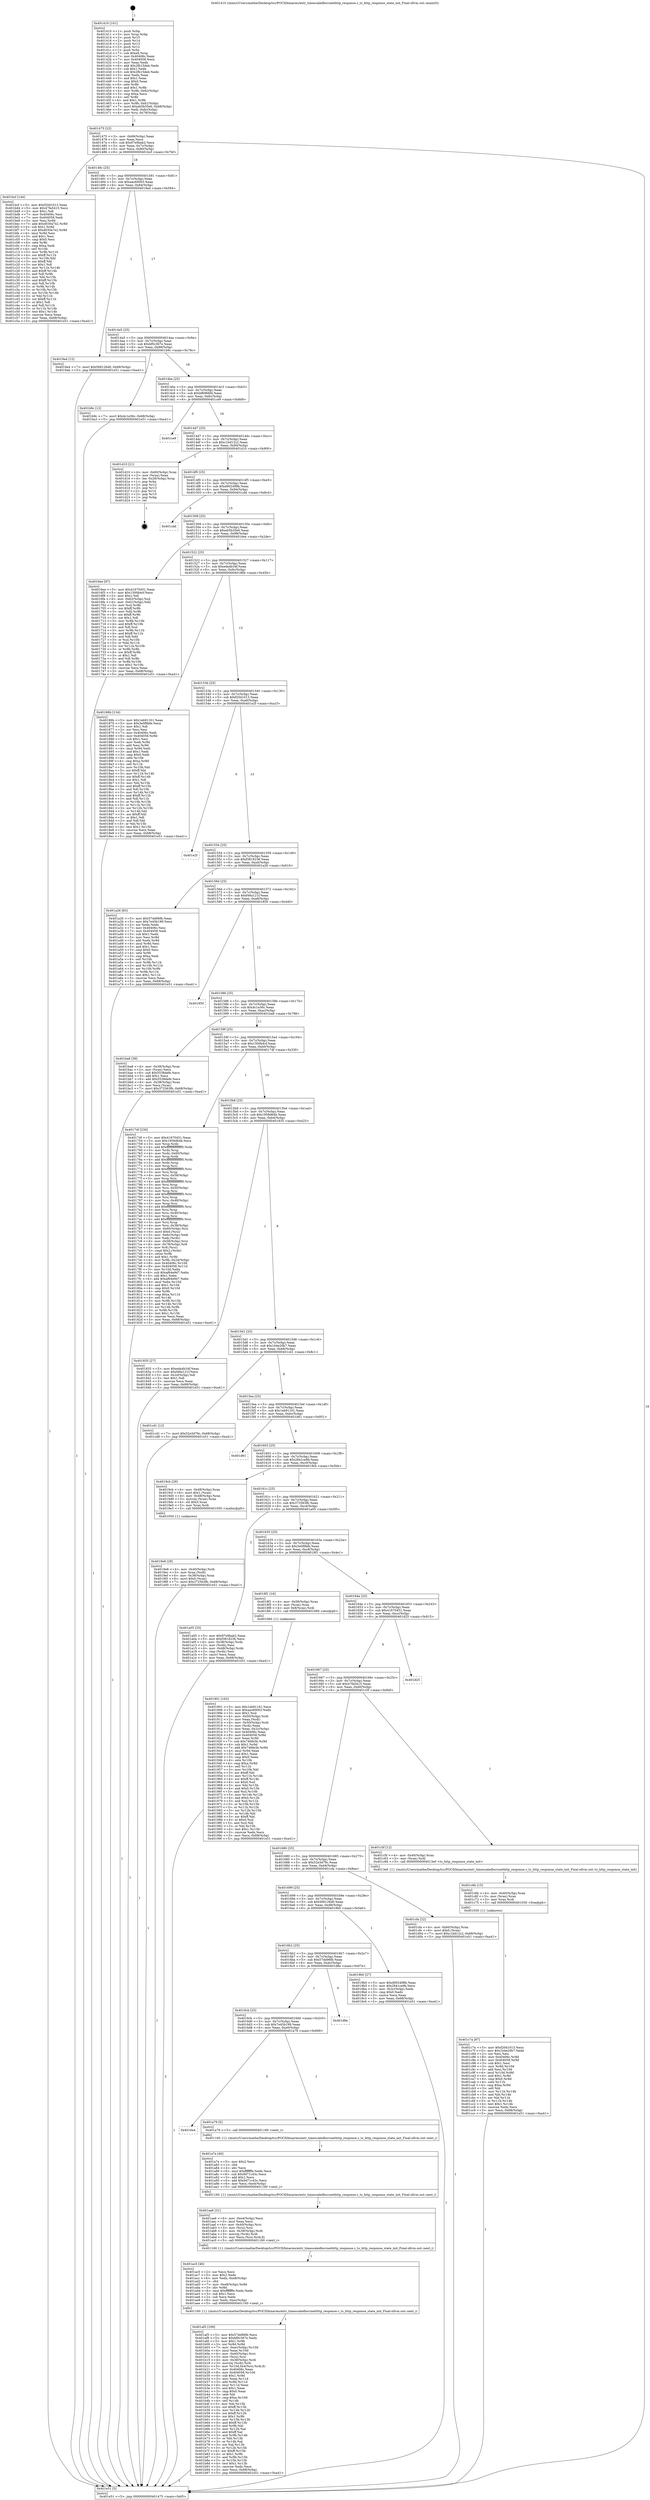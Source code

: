 digraph "0x401410" {
  label = "0x401410 (/mnt/c/Users/mathe/Desktop/tcc/POCII/binaries/extr_timescaledbsrcnethttp_response.c_ts_http_response_state_init_Final-ollvm.out::main(0))"
  labelloc = "t"
  node[shape=record]

  Entry [label="",width=0.3,height=0.3,shape=circle,fillcolor=black,style=filled]
  "0x401475" [label="{
     0x401475 [23]\l
     | [instrs]\l
     &nbsp;&nbsp;0x401475 \<+3\>: mov -0x68(%rbp),%eax\l
     &nbsp;&nbsp;0x401478 \<+2\>: mov %eax,%ecx\l
     &nbsp;&nbsp;0x40147a \<+6\>: sub $0x97e9bab2,%ecx\l
     &nbsp;&nbsp;0x401480 \<+3\>: mov %eax,-0x7c(%rbp)\l
     &nbsp;&nbsp;0x401483 \<+3\>: mov %ecx,-0x80(%rbp)\l
     &nbsp;&nbsp;0x401486 \<+6\>: je 0000000000401bcf \<main+0x7bf\>\l
  }"]
  "0x401bcf" [label="{
     0x401bcf [144]\l
     | [instrs]\l
     &nbsp;&nbsp;0x401bcf \<+5\>: mov $0xf20d1013,%eax\l
     &nbsp;&nbsp;0x401bd4 \<+5\>: mov $0x47fa5415,%ecx\l
     &nbsp;&nbsp;0x401bd9 \<+2\>: mov $0x1,%dl\l
     &nbsp;&nbsp;0x401bdb \<+7\>: mov 0x40406c,%esi\l
     &nbsp;&nbsp;0x401be2 \<+7\>: mov 0x404058,%edi\l
     &nbsp;&nbsp;0x401be9 \<+3\>: mov %esi,%r8d\l
     &nbsp;&nbsp;0x401bec \<+7\>: add $0xd030a7e2,%r8d\l
     &nbsp;&nbsp;0x401bf3 \<+4\>: sub $0x1,%r8d\l
     &nbsp;&nbsp;0x401bf7 \<+7\>: sub $0xd030a7e2,%r8d\l
     &nbsp;&nbsp;0x401bfe \<+4\>: imul %r8d,%esi\l
     &nbsp;&nbsp;0x401c02 \<+3\>: and $0x1,%esi\l
     &nbsp;&nbsp;0x401c05 \<+3\>: cmp $0x0,%esi\l
     &nbsp;&nbsp;0x401c08 \<+4\>: sete %r9b\l
     &nbsp;&nbsp;0x401c0c \<+3\>: cmp $0xa,%edi\l
     &nbsp;&nbsp;0x401c0f \<+4\>: setl %r10b\l
     &nbsp;&nbsp;0x401c13 \<+3\>: mov %r9b,%r11b\l
     &nbsp;&nbsp;0x401c16 \<+4\>: xor $0xff,%r11b\l
     &nbsp;&nbsp;0x401c1a \<+3\>: mov %r10b,%bl\l
     &nbsp;&nbsp;0x401c1d \<+3\>: xor $0xff,%bl\l
     &nbsp;&nbsp;0x401c20 \<+3\>: xor $0x1,%dl\l
     &nbsp;&nbsp;0x401c23 \<+3\>: mov %r11b,%r14b\l
     &nbsp;&nbsp;0x401c26 \<+4\>: and $0xff,%r14b\l
     &nbsp;&nbsp;0x401c2a \<+3\>: and %dl,%r9b\l
     &nbsp;&nbsp;0x401c2d \<+3\>: mov %bl,%r15b\l
     &nbsp;&nbsp;0x401c30 \<+4\>: and $0xff,%r15b\l
     &nbsp;&nbsp;0x401c34 \<+3\>: and %dl,%r10b\l
     &nbsp;&nbsp;0x401c37 \<+3\>: or %r9b,%r14b\l
     &nbsp;&nbsp;0x401c3a \<+3\>: or %r10b,%r15b\l
     &nbsp;&nbsp;0x401c3d \<+3\>: xor %r15b,%r14b\l
     &nbsp;&nbsp;0x401c40 \<+3\>: or %bl,%r11b\l
     &nbsp;&nbsp;0x401c43 \<+4\>: xor $0xff,%r11b\l
     &nbsp;&nbsp;0x401c47 \<+3\>: or $0x1,%dl\l
     &nbsp;&nbsp;0x401c4a \<+3\>: and %dl,%r11b\l
     &nbsp;&nbsp;0x401c4d \<+3\>: or %r11b,%r14b\l
     &nbsp;&nbsp;0x401c50 \<+4\>: test $0x1,%r14b\l
     &nbsp;&nbsp;0x401c54 \<+3\>: cmovne %ecx,%eax\l
     &nbsp;&nbsp;0x401c57 \<+3\>: mov %eax,-0x68(%rbp)\l
     &nbsp;&nbsp;0x401c5a \<+5\>: jmp 0000000000401e51 \<main+0xa41\>\l
  }"]
  "0x40148c" [label="{
     0x40148c [25]\l
     | [instrs]\l
     &nbsp;&nbsp;0x40148c \<+5\>: jmp 0000000000401491 \<main+0x81\>\l
     &nbsp;&nbsp;0x401491 \<+3\>: mov -0x7c(%rbp),%eax\l
     &nbsp;&nbsp;0x401494 \<+5\>: sub $0xaac60003,%eax\l
     &nbsp;&nbsp;0x401499 \<+6\>: mov %eax,-0x84(%rbp)\l
     &nbsp;&nbsp;0x40149f \<+6\>: je 00000000004019a4 \<main+0x594\>\l
  }"]
  Exit [label="",width=0.3,height=0.3,shape=circle,fillcolor=black,style=filled,peripheries=2]
  "0x4019a4" [label="{
     0x4019a4 [12]\l
     | [instrs]\l
     &nbsp;&nbsp;0x4019a4 \<+7\>: movl $0x568126d0,-0x68(%rbp)\l
     &nbsp;&nbsp;0x4019ab \<+5\>: jmp 0000000000401e51 \<main+0xa41\>\l
  }"]
  "0x4014a5" [label="{
     0x4014a5 [25]\l
     | [instrs]\l
     &nbsp;&nbsp;0x4014a5 \<+5\>: jmp 00000000004014aa \<main+0x9a\>\l
     &nbsp;&nbsp;0x4014aa \<+3\>: mov -0x7c(%rbp),%eax\l
     &nbsp;&nbsp;0x4014ad \<+5\>: sub $0xbf0c367e,%eax\l
     &nbsp;&nbsp;0x4014b2 \<+6\>: mov %eax,-0x88(%rbp)\l
     &nbsp;&nbsp;0x4014b8 \<+6\>: je 0000000000401b9c \<main+0x78c\>\l
  }"]
  "0x401c7a" [label="{
     0x401c7a [87]\l
     | [instrs]\l
     &nbsp;&nbsp;0x401c7a \<+5\>: mov $0xf20d1013,%ecx\l
     &nbsp;&nbsp;0x401c7f \<+5\>: mov $0x1b4e20b7,%edx\l
     &nbsp;&nbsp;0x401c84 \<+2\>: xor %esi,%esi\l
     &nbsp;&nbsp;0x401c86 \<+8\>: mov 0x40406c,%r8d\l
     &nbsp;&nbsp;0x401c8e \<+8\>: mov 0x404058,%r9d\l
     &nbsp;&nbsp;0x401c96 \<+3\>: sub $0x1,%esi\l
     &nbsp;&nbsp;0x401c99 \<+3\>: mov %r8d,%r10d\l
     &nbsp;&nbsp;0x401c9c \<+3\>: add %esi,%r10d\l
     &nbsp;&nbsp;0x401c9f \<+4\>: imul %r10d,%r8d\l
     &nbsp;&nbsp;0x401ca3 \<+4\>: and $0x1,%r8d\l
     &nbsp;&nbsp;0x401ca7 \<+4\>: cmp $0x0,%r8d\l
     &nbsp;&nbsp;0x401cab \<+4\>: sete %r11b\l
     &nbsp;&nbsp;0x401caf \<+4\>: cmp $0xa,%r9d\l
     &nbsp;&nbsp;0x401cb3 \<+3\>: setl %bl\l
     &nbsp;&nbsp;0x401cb6 \<+3\>: mov %r11b,%r14b\l
     &nbsp;&nbsp;0x401cb9 \<+3\>: and %bl,%r14b\l
     &nbsp;&nbsp;0x401cbc \<+3\>: xor %bl,%r11b\l
     &nbsp;&nbsp;0x401cbf \<+3\>: or %r11b,%r14b\l
     &nbsp;&nbsp;0x401cc2 \<+4\>: test $0x1,%r14b\l
     &nbsp;&nbsp;0x401cc6 \<+3\>: cmovne %edx,%ecx\l
     &nbsp;&nbsp;0x401cc9 \<+3\>: mov %ecx,-0x68(%rbp)\l
     &nbsp;&nbsp;0x401ccc \<+5\>: jmp 0000000000401e51 \<main+0xa41\>\l
  }"]
  "0x401b9c" [label="{
     0x401b9c [12]\l
     | [instrs]\l
     &nbsp;&nbsp;0x401b9c \<+7\>: movl $0x4c1e36c,-0x68(%rbp)\l
     &nbsp;&nbsp;0x401ba3 \<+5\>: jmp 0000000000401e51 \<main+0xa41\>\l
  }"]
  "0x4014be" [label="{
     0x4014be [25]\l
     | [instrs]\l
     &nbsp;&nbsp;0x4014be \<+5\>: jmp 00000000004014c3 \<main+0xb3\>\l
     &nbsp;&nbsp;0x4014c3 \<+3\>: mov -0x7c(%rbp),%eax\l
     &nbsp;&nbsp;0x4014c6 \<+5\>: sub $0xbf6966fd,%eax\l
     &nbsp;&nbsp;0x4014cb \<+6\>: mov %eax,-0x8c(%rbp)\l
     &nbsp;&nbsp;0x4014d1 \<+6\>: je 0000000000401ce9 \<main+0x8d9\>\l
  }"]
  "0x401c6b" [label="{
     0x401c6b [15]\l
     | [instrs]\l
     &nbsp;&nbsp;0x401c6b \<+4\>: mov -0x40(%rbp),%rax\l
     &nbsp;&nbsp;0x401c6f \<+3\>: mov (%rax),%rax\l
     &nbsp;&nbsp;0x401c72 \<+3\>: mov %rax,%rdi\l
     &nbsp;&nbsp;0x401c75 \<+5\>: call 0000000000401030 \<free@plt\>\l
     | [calls]\l
     &nbsp;&nbsp;0x401030 \{1\} (unknown)\l
  }"]
  "0x401ce9" [label="{
     0x401ce9\l
  }", style=dashed]
  "0x4014d7" [label="{
     0x4014d7 [25]\l
     | [instrs]\l
     &nbsp;&nbsp;0x4014d7 \<+5\>: jmp 00000000004014dc \<main+0xcc\>\l
     &nbsp;&nbsp;0x4014dc \<+3\>: mov -0x7c(%rbp),%eax\l
     &nbsp;&nbsp;0x4014df \<+5\>: sub $0xc1bd12c2,%eax\l
     &nbsp;&nbsp;0x4014e4 \<+6\>: mov %eax,-0x90(%rbp)\l
     &nbsp;&nbsp;0x4014ea \<+6\>: je 0000000000401d10 \<main+0x900\>\l
  }"]
  "0x401af3" [label="{
     0x401af3 [169]\l
     | [instrs]\l
     &nbsp;&nbsp;0x401af3 \<+5\>: mov $0x57dd96fb,%ecx\l
     &nbsp;&nbsp;0x401af8 \<+5\>: mov $0xbf0c367e,%edx\l
     &nbsp;&nbsp;0x401afd \<+3\>: mov $0x1,%r9b\l
     &nbsp;&nbsp;0x401b00 \<+3\>: xor %r8d,%r8d\l
     &nbsp;&nbsp;0x401b03 \<+7\>: mov -0xec(%rbp),%r10d\l
     &nbsp;&nbsp;0x401b0a \<+4\>: imul %eax,%r10d\l
     &nbsp;&nbsp;0x401b0e \<+4\>: mov -0x40(%rbp),%rsi\l
     &nbsp;&nbsp;0x401b12 \<+3\>: mov (%rsi),%rsi\l
     &nbsp;&nbsp;0x401b15 \<+4\>: mov -0x38(%rbp),%rdi\l
     &nbsp;&nbsp;0x401b19 \<+3\>: movslq (%rdi),%rdi\l
     &nbsp;&nbsp;0x401b1c \<+5\>: mov %r10d,0x4(%rsi,%rdi,8)\l
     &nbsp;&nbsp;0x401b21 \<+7\>: mov 0x40406c,%eax\l
     &nbsp;&nbsp;0x401b28 \<+8\>: mov 0x404058,%r10d\l
     &nbsp;&nbsp;0x401b30 \<+4\>: sub $0x1,%r8d\l
     &nbsp;&nbsp;0x401b34 \<+3\>: mov %eax,%r11d\l
     &nbsp;&nbsp;0x401b37 \<+3\>: add %r8d,%r11d\l
     &nbsp;&nbsp;0x401b3a \<+4\>: imul %r11d,%eax\l
     &nbsp;&nbsp;0x401b3e \<+3\>: and $0x1,%eax\l
     &nbsp;&nbsp;0x401b41 \<+3\>: cmp $0x0,%eax\l
     &nbsp;&nbsp;0x401b44 \<+3\>: sete %bl\l
     &nbsp;&nbsp;0x401b47 \<+4\>: cmp $0xa,%r10d\l
     &nbsp;&nbsp;0x401b4b \<+4\>: setl %r14b\l
     &nbsp;&nbsp;0x401b4f \<+3\>: mov %bl,%r15b\l
     &nbsp;&nbsp;0x401b52 \<+4\>: xor $0xff,%r15b\l
     &nbsp;&nbsp;0x401b56 \<+3\>: mov %r14b,%r12b\l
     &nbsp;&nbsp;0x401b59 \<+4\>: xor $0xff,%r12b\l
     &nbsp;&nbsp;0x401b5d \<+4\>: xor $0x1,%r9b\l
     &nbsp;&nbsp;0x401b61 \<+3\>: mov %r15b,%r13b\l
     &nbsp;&nbsp;0x401b64 \<+4\>: and $0xff,%r13b\l
     &nbsp;&nbsp;0x401b68 \<+3\>: and %r9b,%bl\l
     &nbsp;&nbsp;0x401b6b \<+3\>: mov %r12b,%al\l
     &nbsp;&nbsp;0x401b6e \<+2\>: and $0xff,%al\l
     &nbsp;&nbsp;0x401b70 \<+3\>: and %r9b,%r14b\l
     &nbsp;&nbsp;0x401b73 \<+3\>: or %bl,%r13b\l
     &nbsp;&nbsp;0x401b76 \<+3\>: or %r14b,%al\l
     &nbsp;&nbsp;0x401b79 \<+3\>: xor %al,%r13b\l
     &nbsp;&nbsp;0x401b7c \<+3\>: or %r12b,%r15b\l
     &nbsp;&nbsp;0x401b7f \<+4\>: xor $0xff,%r15b\l
     &nbsp;&nbsp;0x401b83 \<+4\>: or $0x1,%r9b\l
     &nbsp;&nbsp;0x401b87 \<+3\>: and %r9b,%r15b\l
     &nbsp;&nbsp;0x401b8a \<+3\>: or %r15b,%r13b\l
     &nbsp;&nbsp;0x401b8d \<+4\>: test $0x1,%r13b\l
     &nbsp;&nbsp;0x401b91 \<+3\>: cmovne %edx,%ecx\l
     &nbsp;&nbsp;0x401b94 \<+3\>: mov %ecx,-0x68(%rbp)\l
     &nbsp;&nbsp;0x401b97 \<+5\>: jmp 0000000000401e51 \<main+0xa41\>\l
  }"]
  "0x401d10" [label="{
     0x401d10 [21]\l
     | [instrs]\l
     &nbsp;&nbsp;0x401d10 \<+4\>: mov -0x60(%rbp),%rax\l
     &nbsp;&nbsp;0x401d14 \<+2\>: mov (%rax),%eax\l
     &nbsp;&nbsp;0x401d16 \<+4\>: lea -0x28(%rbp),%rsp\l
     &nbsp;&nbsp;0x401d1a \<+1\>: pop %rbx\l
     &nbsp;&nbsp;0x401d1b \<+2\>: pop %r12\l
     &nbsp;&nbsp;0x401d1d \<+2\>: pop %r13\l
     &nbsp;&nbsp;0x401d1f \<+2\>: pop %r14\l
     &nbsp;&nbsp;0x401d21 \<+2\>: pop %r15\l
     &nbsp;&nbsp;0x401d23 \<+1\>: pop %rbp\l
     &nbsp;&nbsp;0x401d24 \<+1\>: ret\l
  }"]
  "0x4014f0" [label="{
     0x4014f0 [25]\l
     | [instrs]\l
     &nbsp;&nbsp;0x4014f0 \<+5\>: jmp 00000000004014f5 \<main+0xe5\>\l
     &nbsp;&nbsp;0x4014f5 \<+3\>: mov -0x7c(%rbp),%eax\l
     &nbsp;&nbsp;0x4014f8 \<+5\>: sub $0xd902498b,%eax\l
     &nbsp;&nbsp;0x4014fd \<+6\>: mov %eax,-0x94(%rbp)\l
     &nbsp;&nbsp;0x401503 \<+6\>: je 0000000000401cdd \<main+0x8cd\>\l
  }"]
  "0x401ac5" [label="{
     0x401ac5 [46]\l
     | [instrs]\l
     &nbsp;&nbsp;0x401ac5 \<+2\>: xor %ecx,%ecx\l
     &nbsp;&nbsp;0x401ac7 \<+5\>: mov $0x2,%edx\l
     &nbsp;&nbsp;0x401acc \<+6\>: mov %edx,-0xe8(%rbp)\l
     &nbsp;&nbsp;0x401ad2 \<+1\>: cltd\l
     &nbsp;&nbsp;0x401ad3 \<+7\>: mov -0xe8(%rbp),%r8d\l
     &nbsp;&nbsp;0x401ada \<+3\>: idiv %r8d\l
     &nbsp;&nbsp;0x401add \<+6\>: imul $0xfffffffe,%edx,%edx\l
     &nbsp;&nbsp;0x401ae3 \<+3\>: sub $0x1,%ecx\l
     &nbsp;&nbsp;0x401ae6 \<+2\>: sub %ecx,%edx\l
     &nbsp;&nbsp;0x401ae8 \<+6\>: mov %edx,-0xec(%rbp)\l
     &nbsp;&nbsp;0x401aee \<+5\>: call 0000000000401160 \<next_i\>\l
     | [calls]\l
     &nbsp;&nbsp;0x401160 \{1\} (/mnt/c/Users/mathe/Desktop/tcc/POCII/binaries/extr_timescaledbsrcnethttp_response.c_ts_http_response_state_init_Final-ollvm.out::next_i)\l
  }"]
  "0x401cdd" [label="{
     0x401cdd\l
  }", style=dashed]
  "0x401509" [label="{
     0x401509 [25]\l
     | [instrs]\l
     &nbsp;&nbsp;0x401509 \<+5\>: jmp 000000000040150e \<main+0xfe\>\l
     &nbsp;&nbsp;0x40150e \<+3\>: mov -0x7c(%rbp),%eax\l
     &nbsp;&nbsp;0x401511 \<+5\>: sub $0xeb5b35e6,%eax\l
     &nbsp;&nbsp;0x401516 \<+6\>: mov %eax,-0x98(%rbp)\l
     &nbsp;&nbsp;0x40151c \<+6\>: je 00000000004016ee \<main+0x2de\>\l
  }"]
  "0x401aa6" [label="{
     0x401aa6 [31]\l
     | [instrs]\l
     &nbsp;&nbsp;0x401aa6 \<+6\>: mov -0xe4(%rbp),%ecx\l
     &nbsp;&nbsp;0x401aac \<+3\>: imul %eax,%ecx\l
     &nbsp;&nbsp;0x401aaf \<+4\>: mov -0x40(%rbp),%rsi\l
     &nbsp;&nbsp;0x401ab3 \<+3\>: mov (%rsi),%rsi\l
     &nbsp;&nbsp;0x401ab6 \<+4\>: mov -0x38(%rbp),%rdi\l
     &nbsp;&nbsp;0x401aba \<+3\>: movslq (%rdi),%rdi\l
     &nbsp;&nbsp;0x401abd \<+3\>: mov %ecx,(%rsi,%rdi,8)\l
     &nbsp;&nbsp;0x401ac0 \<+5\>: call 0000000000401160 \<next_i\>\l
     | [calls]\l
     &nbsp;&nbsp;0x401160 \{1\} (/mnt/c/Users/mathe/Desktop/tcc/POCII/binaries/extr_timescaledbsrcnethttp_response.c_ts_http_response_state_init_Final-ollvm.out::next_i)\l
  }"]
  "0x4016ee" [label="{
     0x4016ee [97]\l
     | [instrs]\l
     &nbsp;&nbsp;0x4016ee \<+5\>: mov $0x41670451,%eax\l
     &nbsp;&nbsp;0x4016f3 \<+5\>: mov $0x1500b4cf,%ecx\l
     &nbsp;&nbsp;0x4016f8 \<+2\>: mov $0x1,%dl\l
     &nbsp;&nbsp;0x4016fa \<+4\>: mov -0x62(%rbp),%sil\l
     &nbsp;&nbsp;0x4016fe \<+4\>: mov -0x61(%rbp),%dil\l
     &nbsp;&nbsp;0x401702 \<+3\>: mov %sil,%r8b\l
     &nbsp;&nbsp;0x401705 \<+4\>: xor $0xff,%r8b\l
     &nbsp;&nbsp;0x401709 \<+3\>: mov %dil,%r9b\l
     &nbsp;&nbsp;0x40170c \<+4\>: xor $0xff,%r9b\l
     &nbsp;&nbsp;0x401710 \<+3\>: xor $0x1,%dl\l
     &nbsp;&nbsp;0x401713 \<+3\>: mov %r8b,%r10b\l
     &nbsp;&nbsp;0x401716 \<+4\>: and $0xff,%r10b\l
     &nbsp;&nbsp;0x40171a \<+3\>: and %dl,%sil\l
     &nbsp;&nbsp;0x40171d \<+3\>: mov %r9b,%r11b\l
     &nbsp;&nbsp;0x401720 \<+4\>: and $0xff,%r11b\l
     &nbsp;&nbsp;0x401724 \<+3\>: and %dl,%dil\l
     &nbsp;&nbsp;0x401727 \<+3\>: or %sil,%r10b\l
     &nbsp;&nbsp;0x40172a \<+3\>: or %dil,%r11b\l
     &nbsp;&nbsp;0x40172d \<+3\>: xor %r11b,%r10b\l
     &nbsp;&nbsp;0x401730 \<+3\>: or %r9b,%r8b\l
     &nbsp;&nbsp;0x401733 \<+4\>: xor $0xff,%r8b\l
     &nbsp;&nbsp;0x401737 \<+3\>: or $0x1,%dl\l
     &nbsp;&nbsp;0x40173a \<+3\>: and %dl,%r8b\l
     &nbsp;&nbsp;0x40173d \<+3\>: or %r8b,%r10b\l
     &nbsp;&nbsp;0x401740 \<+4\>: test $0x1,%r10b\l
     &nbsp;&nbsp;0x401744 \<+3\>: cmovne %ecx,%eax\l
     &nbsp;&nbsp;0x401747 \<+3\>: mov %eax,-0x68(%rbp)\l
     &nbsp;&nbsp;0x40174a \<+5\>: jmp 0000000000401e51 \<main+0xa41\>\l
  }"]
  "0x401522" [label="{
     0x401522 [25]\l
     | [instrs]\l
     &nbsp;&nbsp;0x401522 \<+5\>: jmp 0000000000401527 \<main+0x117\>\l
     &nbsp;&nbsp;0x401527 \<+3\>: mov -0x7c(%rbp),%eax\l
     &nbsp;&nbsp;0x40152a \<+5\>: sub $0xeda4b34f,%eax\l
     &nbsp;&nbsp;0x40152f \<+6\>: mov %eax,-0x9c(%rbp)\l
     &nbsp;&nbsp;0x401535 \<+6\>: je 000000000040186b \<main+0x45b\>\l
  }"]
  "0x401e51" [label="{
     0x401e51 [5]\l
     | [instrs]\l
     &nbsp;&nbsp;0x401e51 \<+5\>: jmp 0000000000401475 \<main+0x65\>\l
  }"]
  "0x401410" [label="{
     0x401410 [101]\l
     | [instrs]\l
     &nbsp;&nbsp;0x401410 \<+1\>: push %rbp\l
     &nbsp;&nbsp;0x401411 \<+3\>: mov %rsp,%rbp\l
     &nbsp;&nbsp;0x401414 \<+2\>: push %r15\l
     &nbsp;&nbsp;0x401416 \<+2\>: push %r14\l
     &nbsp;&nbsp;0x401418 \<+2\>: push %r13\l
     &nbsp;&nbsp;0x40141a \<+2\>: push %r12\l
     &nbsp;&nbsp;0x40141c \<+1\>: push %rbx\l
     &nbsp;&nbsp;0x40141d \<+7\>: sub $0xe8,%rsp\l
     &nbsp;&nbsp;0x401424 \<+7\>: mov 0x40406c,%eax\l
     &nbsp;&nbsp;0x40142b \<+7\>: mov 0x404058,%ecx\l
     &nbsp;&nbsp;0x401432 \<+2\>: mov %eax,%edx\l
     &nbsp;&nbsp;0x401434 \<+6\>: add $0x2fb15deb,%edx\l
     &nbsp;&nbsp;0x40143a \<+3\>: sub $0x1,%edx\l
     &nbsp;&nbsp;0x40143d \<+6\>: sub $0x2fb15deb,%edx\l
     &nbsp;&nbsp;0x401443 \<+3\>: imul %edx,%eax\l
     &nbsp;&nbsp;0x401446 \<+3\>: and $0x1,%eax\l
     &nbsp;&nbsp;0x401449 \<+3\>: cmp $0x0,%eax\l
     &nbsp;&nbsp;0x40144c \<+4\>: sete %r8b\l
     &nbsp;&nbsp;0x401450 \<+4\>: and $0x1,%r8b\l
     &nbsp;&nbsp;0x401454 \<+4\>: mov %r8b,-0x62(%rbp)\l
     &nbsp;&nbsp;0x401458 \<+3\>: cmp $0xa,%ecx\l
     &nbsp;&nbsp;0x40145b \<+4\>: setl %r8b\l
     &nbsp;&nbsp;0x40145f \<+4\>: and $0x1,%r8b\l
     &nbsp;&nbsp;0x401463 \<+4\>: mov %r8b,-0x61(%rbp)\l
     &nbsp;&nbsp;0x401467 \<+7\>: movl $0xeb5b35e6,-0x68(%rbp)\l
     &nbsp;&nbsp;0x40146e \<+3\>: mov %edi,-0x6c(%rbp)\l
     &nbsp;&nbsp;0x401471 \<+4\>: mov %rsi,-0x78(%rbp)\l
  }"]
  "0x401a7e" [label="{
     0x401a7e [40]\l
     | [instrs]\l
     &nbsp;&nbsp;0x401a7e \<+5\>: mov $0x2,%ecx\l
     &nbsp;&nbsp;0x401a83 \<+1\>: cltd\l
     &nbsp;&nbsp;0x401a84 \<+2\>: idiv %ecx\l
     &nbsp;&nbsp;0x401a86 \<+6\>: imul $0xfffffffe,%edx,%ecx\l
     &nbsp;&nbsp;0x401a8c \<+6\>: sub $0x9d71c43c,%ecx\l
     &nbsp;&nbsp;0x401a92 \<+3\>: add $0x1,%ecx\l
     &nbsp;&nbsp;0x401a95 \<+6\>: add $0x9d71c43c,%ecx\l
     &nbsp;&nbsp;0x401a9b \<+6\>: mov %ecx,-0xe4(%rbp)\l
     &nbsp;&nbsp;0x401aa1 \<+5\>: call 0000000000401160 \<next_i\>\l
     | [calls]\l
     &nbsp;&nbsp;0x401160 \{1\} (/mnt/c/Users/mathe/Desktop/tcc/POCII/binaries/extr_timescaledbsrcnethttp_response.c_ts_http_response_state_init_Final-ollvm.out::next_i)\l
  }"]
  "0x40186b" [label="{
     0x40186b [134]\l
     | [instrs]\l
     &nbsp;&nbsp;0x40186b \<+5\>: mov $0x1eb91161,%eax\l
     &nbsp;&nbsp;0x401870 \<+5\>: mov $0x3e0f9bfe,%ecx\l
     &nbsp;&nbsp;0x401875 \<+2\>: mov $0x1,%dl\l
     &nbsp;&nbsp;0x401877 \<+2\>: xor %esi,%esi\l
     &nbsp;&nbsp;0x401879 \<+7\>: mov 0x40406c,%edi\l
     &nbsp;&nbsp;0x401880 \<+8\>: mov 0x404058,%r8d\l
     &nbsp;&nbsp;0x401888 \<+3\>: sub $0x1,%esi\l
     &nbsp;&nbsp;0x40188b \<+3\>: mov %edi,%r9d\l
     &nbsp;&nbsp;0x40188e \<+3\>: add %esi,%r9d\l
     &nbsp;&nbsp;0x401891 \<+4\>: imul %r9d,%edi\l
     &nbsp;&nbsp;0x401895 \<+3\>: and $0x1,%edi\l
     &nbsp;&nbsp;0x401898 \<+3\>: cmp $0x0,%edi\l
     &nbsp;&nbsp;0x40189b \<+4\>: sete %r10b\l
     &nbsp;&nbsp;0x40189f \<+4\>: cmp $0xa,%r8d\l
     &nbsp;&nbsp;0x4018a3 \<+4\>: setl %r11b\l
     &nbsp;&nbsp;0x4018a7 \<+3\>: mov %r10b,%bl\l
     &nbsp;&nbsp;0x4018aa \<+3\>: xor $0xff,%bl\l
     &nbsp;&nbsp;0x4018ad \<+3\>: mov %r11b,%r14b\l
     &nbsp;&nbsp;0x4018b0 \<+4\>: xor $0xff,%r14b\l
     &nbsp;&nbsp;0x4018b4 \<+3\>: xor $0x1,%dl\l
     &nbsp;&nbsp;0x4018b7 \<+3\>: mov %bl,%r15b\l
     &nbsp;&nbsp;0x4018ba \<+4\>: and $0xff,%r15b\l
     &nbsp;&nbsp;0x4018be \<+3\>: and %dl,%r10b\l
     &nbsp;&nbsp;0x4018c1 \<+3\>: mov %r14b,%r12b\l
     &nbsp;&nbsp;0x4018c4 \<+4\>: and $0xff,%r12b\l
     &nbsp;&nbsp;0x4018c8 \<+3\>: and %dl,%r11b\l
     &nbsp;&nbsp;0x4018cb \<+3\>: or %r10b,%r15b\l
     &nbsp;&nbsp;0x4018ce \<+3\>: or %r11b,%r12b\l
     &nbsp;&nbsp;0x4018d1 \<+3\>: xor %r12b,%r15b\l
     &nbsp;&nbsp;0x4018d4 \<+3\>: or %r14b,%bl\l
     &nbsp;&nbsp;0x4018d7 \<+3\>: xor $0xff,%bl\l
     &nbsp;&nbsp;0x4018da \<+3\>: or $0x1,%dl\l
     &nbsp;&nbsp;0x4018dd \<+2\>: and %dl,%bl\l
     &nbsp;&nbsp;0x4018df \<+3\>: or %bl,%r15b\l
     &nbsp;&nbsp;0x4018e2 \<+4\>: test $0x1,%r15b\l
     &nbsp;&nbsp;0x4018e6 \<+3\>: cmovne %ecx,%eax\l
     &nbsp;&nbsp;0x4018e9 \<+3\>: mov %eax,-0x68(%rbp)\l
     &nbsp;&nbsp;0x4018ec \<+5\>: jmp 0000000000401e51 \<main+0xa41\>\l
  }"]
  "0x40153b" [label="{
     0x40153b [25]\l
     | [instrs]\l
     &nbsp;&nbsp;0x40153b \<+5\>: jmp 0000000000401540 \<main+0x130\>\l
     &nbsp;&nbsp;0x401540 \<+3\>: mov -0x7c(%rbp),%eax\l
     &nbsp;&nbsp;0x401543 \<+5\>: sub $0xf20d1013,%eax\l
     &nbsp;&nbsp;0x401548 \<+6\>: mov %eax,-0xa0(%rbp)\l
     &nbsp;&nbsp;0x40154e \<+6\>: je 0000000000401e2f \<main+0xa1f\>\l
  }"]
  "0x4016e4" [label="{
     0x4016e4\l
  }", style=dashed]
  "0x401e2f" [label="{
     0x401e2f\l
  }", style=dashed]
  "0x401554" [label="{
     0x401554 [25]\l
     | [instrs]\l
     &nbsp;&nbsp;0x401554 \<+5\>: jmp 0000000000401559 \<main+0x149\>\l
     &nbsp;&nbsp;0x401559 \<+3\>: mov -0x7c(%rbp),%eax\l
     &nbsp;&nbsp;0x40155c \<+5\>: sub $0xf3818236,%eax\l
     &nbsp;&nbsp;0x401561 \<+6\>: mov %eax,-0xa4(%rbp)\l
     &nbsp;&nbsp;0x401567 \<+6\>: je 0000000000401a26 \<main+0x616\>\l
  }"]
  "0x401a79" [label="{
     0x401a79 [5]\l
     | [instrs]\l
     &nbsp;&nbsp;0x401a79 \<+5\>: call 0000000000401160 \<next_i\>\l
     | [calls]\l
     &nbsp;&nbsp;0x401160 \{1\} (/mnt/c/Users/mathe/Desktop/tcc/POCII/binaries/extr_timescaledbsrcnethttp_response.c_ts_http_response_state_init_Final-ollvm.out::next_i)\l
  }"]
  "0x401a26" [label="{
     0x401a26 [83]\l
     | [instrs]\l
     &nbsp;&nbsp;0x401a26 \<+5\>: mov $0x57dd96fb,%eax\l
     &nbsp;&nbsp;0x401a2b \<+5\>: mov $0x7e45b199,%ecx\l
     &nbsp;&nbsp;0x401a30 \<+2\>: xor %edx,%edx\l
     &nbsp;&nbsp;0x401a32 \<+7\>: mov 0x40406c,%esi\l
     &nbsp;&nbsp;0x401a39 \<+7\>: mov 0x404058,%edi\l
     &nbsp;&nbsp;0x401a40 \<+3\>: sub $0x1,%edx\l
     &nbsp;&nbsp;0x401a43 \<+3\>: mov %esi,%r8d\l
     &nbsp;&nbsp;0x401a46 \<+3\>: add %edx,%r8d\l
     &nbsp;&nbsp;0x401a49 \<+4\>: imul %r8d,%esi\l
     &nbsp;&nbsp;0x401a4d \<+3\>: and $0x1,%esi\l
     &nbsp;&nbsp;0x401a50 \<+3\>: cmp $0x0,%esi\l
     &nbsp;&nbsp;0x401a53 \<+4\>: sete %r9b\l
     &nbsp;&nbsp;0x401a57 \<+3\>: cmp $0xa,%edi\l
     &nbsp;&nbsp;0x401a5a \<+4\>: setl %r10b\l
     &nbsp;&nbsp;0x401a5e \<+3\>: mov %r9b,%r11b\l
     &nbsp;&nbsp;0x401a61 \<+3\>: and %r10b,%r11b\l
     &nbsp;&nbsp;0x401a64 \<+3\>: xor %r10b,%r9b\l
     &nbsp;&nbsp;0x401a67 \<+3\>: or %r9b,%r11b\l
     &nbsp;&nbsp;0x401a6a \<+4\>: test $0x1,%r11b\l
     &nbsp;&nbsp;0x401a6e \<+3\>: cmovne %ecx,%eax\l
     &nbsp;&nbsp;0x401a71 \<+3\>: mov %eax,-0x68(%rbp)\l
     &nbsp;&nbsp;0x401a74 \<+5\>: jmp 0000000000401e51 \<main+0xa41\>\l
  }"]
  "0x40156d" [label="{
     0x40156d [25]\l
     | [instrs]\l
     &nbsp;&nbsp;0x40156d \<+5\>: jmp 0000000000401572 \<main+0x162\>\l
     &nbsp;&nbsp;0x401572 \<+3\>: mov -0x7c(%rbp),%eax\l
     &nbsp;&nbsp;0x401575 \<+5\>: sub $0xf46a121f,%eax\l
     &nbsp;&nbsp;0x40157a \<+6\>: mov %eax,-0xa8(%rbp)\l
     &nbsp;&nbsp;0x401580 \<+6\>: je 0000000000401850 \<main+0x440\>\l
  }"]
  "0x4016cb" [label="{
     0x4016cb [25]\l
     | [instrs]\l
     &nbsp;&nbsp;0x4016cb \<+5\>: jmp 00000000004016d0 \<main+0x2c0\>\l
     &nbsp;&nbsp;0x4016d0 \<+3\>: mov -0x7c(%rbp),%eax\l
     &nbsp;&nbsp;0x4016d3 \<+5\>: sub $0x7e45b199,%eax\l
     &nbsp;&nbsp;0x4016d8 \<+6\>: mov %eax,-0xe0(%rbp)\l
     &nbsp;&nbsp;0x4016de \<+6\>: je 0000000000401a79 \<main+0x669\>\l
  }"]
  "0x401850" [label="{
     0x401850\l
  }", style=dashed]
  "0x401586" [label="{
     0x401586 [25]\l
     | [instrs]\l
     &nbsp;&nbsp;0x401586 \<+5\>: jmp 000000000040158b \<main+0x17b\>\l
     &nbsp;&nbsp;0x40158b \<+3\>: mov -0x7c(%rbp),%eax\l
     &nbsp;&nbsp;0x40158e \<+5\>: sub $0x4c1e36c,%eax\l
     &nbsp;&nbsp;0x401593 \<+6\>: mov %eax,-0xac(%rbp)\l
     &nbsp;&nbsp;0x401599 \<+6\>: je 0000000000401ba8 \<main+0x798\>\l
  }"]
  "0x401d8e" [label="{
     0x401d8e\l
  }", style=dashed]
  "0x401ba8" [label="{
     0x401ba8 [39]\l
     | [instrs]\l
     &nbsp;&nbsp;0x401ba8 \<+4\>: mov -0x38(%rbp),%rax\l
     &nbsp;&nbsp;0x401bac \<+2\>: mov (%rax),%ecx\l
     &nbsp;&nbsp;0x401bae \<+6\>: sub $0x5538defe,%ecx\l
     &nbsp;&nbsp;0x401bb4 \<+3\>: add $0x1,%ecx\l
     &nbsp;&nbsp;0x401bb7 \<+6\>: add $0x5538defe,%ecx\l
     &nbsp;&nbsp;0x401bbd \<+4\>: mov -0x38(%rbp),%rax\l
     &nbsp;&nbsp;0x401bc1 \<+2\>: mov %ecx,(%rax)\l
     &nbsp;&nbsp;0x401bc3 \<+7\>: movl $0x372563fb,-0x68(%rbp)\l
     &nbsp;&nbsp;0x401bca \<+5\>: jmp 0000000000401e51 \<main+0xa41\>\l
  }"]
  "0x40159f" [label="{
     0x40159f [25]\l
     | [instrs]\l
     &nbsp;&nbsp;0x40159f \<+5\>: jmp 00000000004015a4 \<main+0x194\>\l
     &nbsp;&nbsp;0x4015a4 \<+3\>: mov -0x7c(%rbp),%eax\l
     &nbsp;&nbsp;0x4015a7 \<+5\>: sub $0x1500b4cf,%eax\l
     &nbsp;&nbsp;0x4015ac \<+6\>: mov %eax,-0xb0(%rbp)\l
     &nbsp;&nbsp;0x4015b2 \<+6\>: je 000000000040174f \<main+0x33f\>\l
  }"]
  "0x4019e8" [label="{
     0x4019e8 [29]\l
     | [instrs]\l
     &nbsp;&nbsp;0x4019e8 \<+4\>: mov -0x40(%rbp),%rdi\l
     &nbsp;&nbsp;0x4019ec \<+3\>: mov %rax,(%rdi)\l
     &nbsp;&nbsp;0x4019ef \<+4\>: mov -0x38(%rbp),%rax\l
     &nbsp;&nbsp;0x4019f3 \<+6\>: movl $0x0,(%rax)\l
     &nbsp;&nbsp;0x4019f9 \<+7\>: movl $0x372563fb,-0x68(%rbp)\l
     &nbsp;&nbsp;0x401a00 \<+5\>: jmp 0000000000401e51 \<main+0xa41\>\l
  }"]
  "0x40174f" [label="{
     0x40174f [230]\l
     | [instrs]\l
     &nbsp;&nbsp;0x40174f \<+5\>: mov $0x41670451,%eax\l
     &nbsp;&nbsp;0x401754 \<+5\>: mov $0x1958d64b,%ecx\l
     &nbsp;&nbsp;0x401759 \<+3\>: mov %rsp,%rdx\l
     &nbsp;&nbsp;0x40175c \<+4\>: add $0xfffffffffffffff0,%rdx\l
     &nbsp;&nbsp;0x401760 \<+3\>: mov %rdx,%rsp\l
     &nbsp;&nbsp;0x401763 \<+4\>: mov %rdx,-0x60(%rbp)\l
     &nbsp;&nbsp;0x401767 \<+3\>: mov %rsp,%rdx\l
     &nbsp;&nbsp;0x40176a \<+4\>: add $0xfffffffffffffff0,%rdx\l
     &nbsp;&nbsp;0x40176e \<+3\>: mov %rdx,%rsp\l
     &nbsp;&nbsp;0x401771 \<+3\>: mov %rsp,%rsi\l
     &nbsp;&nbsp;0x401774 \<+4\>: add $0xfffffffffffffff0,%rsi\l
     &nbsp;&nbsp;0x401778 \<+3\>: mov %rsi,%rsp\l
     &nbsp;&nbsp;0x40177b \<+4\>: mov %rsi,-0x58(%rbp)\l
     &nbsp;&nbsp;0x40177f \<+3\>: mov %rsp,%rsi\l
     &nbsp;&nbsp;0x401782 \<+4\>: add $0xfffffffffffffff0,%rsi\l
     &nbsp;&nbsp;0x401786 \<+3\>: mov %rsi,%rsp\l
     &nbsp;&nbsp;0x401789 \<+4\>: mov %rsi,-0x50(%rbp)\l
     &nbsp;&nbsp;0x40178d \<+3\>: mov %rsp,%rsi\l
     &nbsp;&nbsp;0x401790 \<+4\>: add $0xfffffffffffffff0,%rsi\l
     &nbsp;&nbsp;0x401794 \<+3\>: mov %rsi,%rsp\l
     &nbsp;&nbsp;0x401797 \<+4\>: mov %rsi,-0x48(%rbp)\l
     &nbsp;&nbsp;0x40179b \<+3\>: mov %rsp,%rsi\l
     &nbsp;&nbsp;0x40179e \<+4\>: add $0xfffffffffffffff0,%rsi\l
     &nbsp;&nbsp;0x4017a2 \<+3\>: mov %rsi,%rsp\l
     &nbsp;&nbsp;0x4017a5 \<+4\>: mov %rsi,-0x40(%rbp)\l
     &nbsp;&nbsp;0x4017a9 \<+3\>: mov %rsp,%rsi\l
     &nbsp;&nbsp;0x4017ac \<+4\>: add $0xfffffffffffffff0,%rsi\l
     &nbsp;&nbsp;0x4017b0 \<+3\>: mov %rsi,%rsp\l
     &nbsp;&nbsp;0x4017b3 \<+4\>: mov %rsi,-0x38(%rbp)\l
     &nbsp;&nbsp;0x4017b7 \<+4\>: mov -0x60(%rbp),%rsi\l
     &nbsp;&nbsp;0x4017bb \<+6\>: movl $0x0,(%rsi)\l
     &nbsp;&nbsp;0x4017c1 \<+3\>: mov -0x6c(%rbp),%edi\l
     &nbsp;&nbsp;0x4017c4 \<+2\>: mov %edi,(%rdx)\l
     &nbsp;&nbsp;0x4017c6 \<+4\>: mov -0x58(%rbp),%rsi\l
     &nbsp;&nbsp;0x4017ca \<+4\>: mov -0x78(%rbp),%r8\l
     &nbsp;&nbsp;0x4017ce \<+3\>: mov %r8,(%rsi)\l
     &nbsp;&nbsp;0x4017d1 \<+3\>: cmpl $0x2,(%rdx)\l
     &nbsp;&nbsp;0x4017d4 \<+4\>: setne %r9b\l
     &nbsp;&nbsp;0x4017d8 \<+4\>: and $0x1,%r9b\l
     &nbsp;&nbsp;0x4017dc \<+4\>: mov %r9b,-0x2d(%rbp)\l
     &nbsp;&nbsp;0x4017e0 \<+8\>: mov 0x40406c,%r10d\l
     &nbsp;&nbsp;0x4017e8 \<+8\>: mov 0x404058,%r11d\l
     &nbsp;&nbsp;0x4017f0 \<+3\>: mov %r10d,%ebx\l
     &nbsp;&nbsp;0x4017f3 \<+6\>: sub $0xaf64e9d7,%ebx\l
     &nbsp;&nbsp;0x4017f9 \<+3\>: sub $0x1,%ebx\l
     &nbsp;&nbsp;0x4017fc \<+6\>: add $0xaf64e9d7,%ebx\l
     &nbsp;&nbsp;0x401802 \<+4\>: imul %ebx,%r10d\l
     &nbsp;&nbsp;0x401806 \<+4\>: and $0x1,%r10d\l
     &nbsp;&nbsp;0x40180a \<+4\>: cmp $0x0,%r10d\l
     &nbsp;&nbsp;0x40180e \<+4\>: sete %r9b\l
     &nbsp;&nbsp;0x401812 \<+4\>: cmp $0xa,%r11d\l
     &nbsp;&nbsp;0x401816 \<+4\>: setl %r14b\l
     &nbsp;&nbsp;0x40181a \<+3\>: mov %r9b,%r15b\l
     &nbsp;&nbsp;0x40181d \<+3\>: and %r14b,%r15b\l
     &nbsp;&nbsp;0x401820 \<+3\>: xor %r14b,%r9b\l
     &nbsp;&nbsp;0x401823 \<+3\>: or %r9b,%r15b\l
     &nbsp;&nbsp;0x401826 \<+4\>: test $0x1,%r15b\l
     &nbsp;&nbsp;0x40182a \<+3\>: cmovne %ecx,%eax\l
     &nbsp;&nbsp;0x40182d \<+3\>: mov %eax,-0x68(%rbp)\l
     &nbsp;&nbsp;0x401830 \<+5\>: jmp 0000000000401e51 \<main+0xa41\>\l
  }"]
  "0x4015b8" [label="{
     0x4015b8 [25]\l
     | [instrs]\l
     &nbsp;&nbsp;0x4015b8 \<+5\>: jmp 00000000004015bd \<main+0x1ad\>\l
     &nbsp;&nbsp;0x4015bd \<+3\>: mov -0x7c(%rbp),%eax\l
     &nbsp;&nbsp;0x4015c0 \<+5\>: sub $0x1958d64b,%eax\l
     &nbsp;&nbsp;0x4015c5 \<+6\>: mov %eax,-0xb4(%rbp)\l
     &nbsp;&nbsp;0x4015cb \<+6\>: je 0000000000401835 \<main+0x425\>\l
  }"]
  "0x4016b2" [label="{
     0x4016b2 [25]\l
     | [instrs]\l
     &nbsp;&nbsp;0x4016b2 \<+5\>: jmp 00000000004016b7 \<main+0x2a7\>\l
     &nbsp;&nbsp;0x4016b7 \<+3\>: mov -0x7c(%rbp),%eax\l
     &nbsp;&nbsp;0x4016ba \<+5\>: sub $0x57dd96fb,%eax\l
     &nbsp;&nbsp;0x4016bf \<+6\>: mov %eax,-0xdc(%rbp)\l
     &nbsp;&nbsp;0x4016c5 \<+6\>: je 0000000000401d8e \<main+0x97e\>\l
  }"]
  "0x401835" [label="{
     0x401835 [27]\l
     | [instrs]\l
     &nbsp;&nbsp;0x401835 \<+5\>: mov $0xeda4b34f,%eax\l
     &nbsp;&nbsp;0x40183a \<+5\>: mov $0xf46a121f,%ecx\l
     &nbsp;&nbsp;0x40183f \<+3\>: mov -0x2d(%rbp),%dl\l
     &nbsp;&nbsp;0x401842 \<+3\>: test $0x1,%dl\l
     &nbsp;&nbsp;0x401845 \<+3\>: cmovne %ecx,%eax\l
     &nbsp;&nbsp;0x401848 \<+3\>: mov %eax,-0x68(%rbp)\l
     &nbsp;&nbsp;0x40184b \<+5\>: jmp 0000000000401e51 \<main+0xa41\>\l
  }"]
  "0x4015d1" [label="{
     0x4015d1 [25]\l
     | [instrs]\l
     &nbsp;&nbsp;0x4015d1 \<+5\>: jmp 00000000004015d6 \<main+0x1c6\>\l
     &nbsp;&nbsp;0x4015d6 \<+3\>: mov -0x7c(%rbp),%eax\l
     &nbsp;&nbsp;0x4015d9 \<+5\>: sub $0x1b4e20b7,%eax\l
     &nbsp;&nbsp;0x4015de \<+6\>: mov %eax,-0xb8(%rbp)\l
     &nbsp;&nbsp;0x4015e4 \<+6\>: je 0000000000401cd1 \<main+0x8c1\>\l
  }"]
  "0x4019b0" [label="{
     0x4019b0 [27]\l
     | [instrs]\l
     &nbsp;&nbsp;0x4019b0 \<+5\>: mov $0xd902498b,%eax\l
     &nbsp;&nbsp;0x4019b5 \<+5\>: mov $0x2841ce9b,%ecx\l
     &nbsp;&nbsp;0x4019ba \<+3\>: mov -0x2c(%rbp),%edx\l
     &nbsp;&nbsp;0x4019bd \<+3\>: cmp $0x0,%edx\l
     &nbsp;&nbsp;0x4019c0 \<+3\>: cmove %ecx,%eax\l
     &nbsp;&nbsp;0x4019c3 \<+3\>: mov %eax,-0x68(%rbp)\l
     &nbsp;&nbsp;0x4019c6 \<+5\>: jmp 0000000000401e51 \<main+0xa41\>\l
  }"]
  "0x401cd1" [label="{
     0x401cd1 [12]\l
     | [instrs]\l
     &nbsp;&nbsp;0x401cd1 \<+7\>: movl $0x52e3d79c,-0x68(%rbp)\l
     &nbsp;&nbsp;0x401cd8 \<+5\>: jmp 0000000000401e51 \<main+0xa41\>\l
  }"]
  "0x4015ea" [label="{
     0x4015ea [25]\l
     | [instrs]\l
     &nbsp;&nbsp;0x4015ea \<+5\>: jmp 00000000004015ef \<main+0x1df\>\l
     &nbsp;&nbsp;0x4015ef \<+3\>: mov -0x7c(%rbp),%eax\l
     &nbsp;&nbsp;0x4015f2 \<+5\>: sub $0x1eb91161,%eax\l
     &nbsp;&nbsp;0x4015f7 \<+6\>: mov %eax,-0xbc(%rbp)\l
     &nbsp;&nbsp;0x4015fd \<+6\>: je 0000000000401d61 \<main+0x951\>\l
  }"]
  "0x401699" [label="{
     0x401699 [25]\l
     | [instrs]\l
     &nbsp;&nbsp;0x401699 \<+5\>: jmp 000000000040169e \<main+0x28e\>\l
     &nbsp;&nbsp;0x40169e \<+3\>: mov -0x7c(%rbp),%eax\l
     &nbsp;&nbsp;0x4016a1 \<+5\>: sub $0x568126d0,%eax\l
     &nbsp;&nbsp;0x4016a6 \<+6\>: mov %eax,-0xd8(%rbp)\l
     &nbsp;&nbsp;0x4016ac \<+6\>: je 00000000004019b0 \<main+0x5a0\>\l
  }"]
  "0x401d61" [label="{
     0x401d61\l
  }", style=dashed]
  "0x401603" [label="{
     0x401603 [25]\l
     | [instrs]\l
     &nbsp;&nbsp;0x401603 \<+5\>: jmp 0000000000401608 \<main+0x1f8\>\l
     &nbsp;&nbsp;0x401608 \<+3\>: mov -0x7c(%rbp),%eax\l
     &nbsp;&nbsp;0x40160b \<+5\>: sub $0x2841ce9b,%eax\l
     &nbsp;&nbsp;0x401610 \<+6\>: mov %eax,-0xc0(%rbp)\l
     &nbsp;&nbsp;0x401616 \<+6\>: je 00000000004019cb \<main+0x5bb\>\l
  }"]
  "0x401cfa" [label="{
     0x401cfa [22]\l
     | [instrs]\l
     &nbsp;&nbsp;0x401cfa \<+4\>: mov -0x60(%rbp),%rax\l
     &nbsp;&nbsp;0x401cfe \<+6\>: movl $0x0,(%rax)\l
     &nbsp;&nbsp;0x401d04 \<+7\>: movl $0xc1bd12c2,-0x68(%rbp)\l
     &nbsp;&nbsp;0x401d0b \<+5\>: jmp 0000000000401e51 \<main+0xa41\>\l
  }"]
  "0x4019cb" [label="{
     0x4019cb [29]\l
     | [instrs]\l
     &nbsp;&nbsp;0x4019cb \<+4\>: mov -0x48(%rbp),%rax\l
     &nbsp;&nbsp;0x4019cf \<+6\>: movl $0x1,(%rax)\l
     &nbsp;&nbsp;0x4019d5 \<+4\>: mov -0x48(%rbp),%rax\l
     &nbsp;&nbsp;0x4019d9 \<+3\>: movslq (%rax),%rax\l
     &nbsp;&nbsp;0x4019dc \<+4\>: shl $0x3,%rax\l
     &nbsp;&nbsp;0x4019e0 \<+3\>: mov %rax,%rdi\l
     &nbsp;&nbsp;0x4019e3 \<+5\>: call 0000000000401050 \<malloc@plt\>\l
     | [calls]\l
     &nbsp;&nbsp;0x401050 \{1\} (unknown)\l
  }"]
  "0x40161c" [label="{
     0x40161c [25]\l
     | [instrs]\l
     &nbsp;&nbsp;0x40161c \<+5\>: jmp 0000000000401621 \<main+0x211\>\l
     &nbsp;&nbsp;0x401621 \<+3\>: mov -0x7c(%rbp),%eax\l
     &nbsp;&nbsp;0x401624 \<+5\>: sub $0x372563fb,%eax\l
     &nbsp;&nbsp;0x401629 \<+6\>: mov %eax,-0xc4(%rbp)\l
     &nbsp;&nbsp;0x40162f \<+6\>: je 0000000000401a05 \<main+0x5f5\>\l
  }"]
  "0x401680" [label="{
     0x401680 [25]\l
     | [instrs]\l
     &nbsp;&nbsp;0x401680 \<+5\>: jmp 0000000000401685 \<main+0x275\>\l
     &nbsp;&nbsp;0x401685 \<+3\>: mov -0x7c(%rbp),%eax\l
     &nbsp;&nbsp;0x401688 \<+5\>: sub $0x52e3d79c,%eax\l
     &nbsp;&nbsp;0x40168d \<+6\>: mov %eax,-0xd4(%rbp)\l
     &nbsp;&nbsp;0x401693 \<+6\>: je 0000000000401cfa \<main+0x8ea\>\l
  }"]
  "0x401a05" [label="{
     0x401a05 [33]\l
     | [instrs]\l
     &nbsp;&nbsp;0x401a05 \<+5\>: mov $0x97e9bab2,%eax\l
     &nbsp;&nbsp;0x401a0a \<+5\>: mov $0xf3818236,%ecx\l
     &nbsp;&nbsp;0x401a0f \<+4\>: mov -0x38(%rbp),%rdx\l
     &nbsp;&nbsp;0x401a13 \<+2\>: mov (%rdx),%esi\l
     &nbsp;&nbsp;0x401a15 \<+4\>: mov -0x48(%rbp),%rdx\l
     &nbsp;&nbsp;0x401a19 \<+2\>: cmp (%rdx),%esi\l
     &nbsp;&nbsp;0x401a1b \<+3\>: cmovl %ecx,%eax\l
     &nbsp;&nbsp;0x401a1e \<+3\>: mov %eax,-0x68(%rbp)\l
     &nbsp;&nbsp;0x401a21 \<+5\>: jmp 0000000000401e51 \<main+0xa41\>\l
  }"]
  "0x401635" [label="{
     0x401635 [25]\l
     | [instrs]\l
     &nbsp;&nbsp;0x401635 \<+5\>: jmp 000000000040163a \<main+0x22a\>\l
     &nbsp;&nbsp;0x40163a \<+3\>: mov -0x7c(%rbp),%eax\l
     &nbsp;&nbsp;0x40163d \<+5\>: sub $0x3e0f9bfe,%eax\l
     &nbsp;&nbsp;0x401642 \<+6\>: mov %eax,-0xc8(%rbp)\l
     &nbsp;&nbsp;0x401648 \<+6\>: je 00000000004018f1 \<main+0x4e1\>\l
  }"]
  "0x401c5f" [label="{
     0x401c5f [12]\l
     | [instrs]\l
     &nbsp;&nbsp;0x401c5f \<+4\>: mov -0x40(%rbp),%rax\l
     &nbsp;&nbsp;0x401c63 \<+3\>: mov (%rax),%rdi\l
     &nbsp;&nbsp;0x401c66 \<+5\>: call 00000000004013e0 \<ts_http_response_state_init\>\l
     | [calls]\l
     &nbsp;&nbsp;0x4013e0 \{1\} (/mnt/c/Users/mathe/Desktop/tcc/POCII/binaries/extr_timescaledbsrcnethttp_response.c_ts_http_response_state_init_Final-ollvm.out::ts_http_response_state_init)\l
  }"]
  "0x4018f1" [label="{
     0x4018f1 [16]\l
     | [instrs]\l
     &nbsp;&nbsp;0x4018f1 \<+4\>: mov -0x58(%rbp),%rax\l
     &nbsp;&nbsp;0x4018f5 \<+3\>: mov (%rax),%rax\l
     &nbsp;&nbsp;0x4018f8 \<+4\>: mov 0x8(%rax),%rdi\l
     &nbsp;&nbsp;0x4018fc \<+5\>: call 0000000000401060 \<atoi@plt\>\l
     | [calls]\l
     &nbsp;&nbsp;0x401060 \{1\} (unknown)\l
  }"]
  "0x40164e" [label="{
     0x40164e [25]\l
     | [instrs]\l
     &nbsp;&nbsp;0x40164e \<+5\>: jmp 0000000000401653 \<main+0x243\>\l
     &nbsp;&nbsp;0x401653 \<+3\>: mov -0x7c(%rbp),%eax\l
     &nbsp;&nbsp;0x401656 \<+5\>: sub $0x41670451,%eax\l
     &nbsp;&nbsp;0x40165b \<+6\>: mov %eax,-0xcc(%rbp)\l
     &nbsp;&nbsp;0x401661 \<+6\>: je 0000000000401d25 \<main+0x915\>\l
  }"]
  "0x401901" [label="{
     0x401901 [163]\l
     | [instrs]\l
     &nbsp;&nbsp;0x401901 \<+5\>: mov $0x1eb91161,%ecx\l
     &nbsp;&nbsp;0x401906 \<+5\>: mov $0xaac60003,%edx\l
     &nbsp;&nbsp;0x40190b \<+3\>: mov $0x1,%sil\l
     &nbsp;&nbsp;0x40190e \<+4\>: mov -0x50(%rbp),%rdi\l
     &nbsp;&nbsp;0x401912 \<+2\>: mov %eax,(%rdi)\l
     &nbsp;&nbsp;0x401914 \<+4\>: mov -0x50(%rbp),%rdi\l
     &nbsp;&nbsp;0x401918 \<+2\>: mov (%rdi),%eax\l
     &nbsp;&nbsp;0x40191a \<+3\>: mov %eax,-0x2c(%rbp)\l
     &nbsp;&nbsp;0x40191d \<+7\>: mov 0x40406c,%eax\l
     &nbsp;&nbsp;0x401924 \<+8\>: mov 0x404058,%r8d\l
     &nbsp;&nbsp;0x40192c \<+3\>: mov %eax,%r9d\l
     &nbsp;&nbsp;0x40192f \<+7\>: sub $0x746fe3b,%r9d\l
     &nbsp;&nbsp;0x401936 \<+4\>: sub $0x1,%r9d\l
     &nbsp;&nbsp;0x40193a \<+7\>: add $0x746fe3b,%r9d\l
     &nbsp;&nbsp;0x401941 \<+4\>: imul %r9d,%eax\l
     &nbsp;&nbsp;0x401945 \<+3\>: and $0x1,%eax\l
     &nbsp;&nbsp;0x401948 \<+3\>: cmp $0x0,%eax\l
     &nbsp;&nbsp;0x40194b \<+4\>: sete %r10b\l
     &nbsp;&nbsp;0x40194f \<+4\>: cmp $0xa,%r8d\l
     &nbsp;&nbsp;0x401953 \<+4\>: setl %r11b\l
     &nbsp;&nbsp;0x401957 \<+3\>: mov %r10b,%bl\l
     &nbsp;&nbsp;0x40195a \<+3\>: xor $0xff,%bl\l
     &nbsp;&nbsp;0x40195d \<+3\>: mov %r11b,%r14b\l
     &nbsp;&nbsp;0x401960 \<+4\>: xor $0xff,%r14b\l
     &nbsp;&nbsp;0x401964 \<+4\>: xor $0x0,%sil\l
     &nbsp;&nbsp;0x401968 \<+3\>: mov %bl,%r15b\l
     &nbsp;&nbsp;0x40196b \<+4\>: and $0x0,%r15b\l
     &nbsp;&nbsp;0x40196f \<+3\>: and %sil,%r10b\l
     &nbsp;&nbsp;0x401972 \<+3\>: mov %r14b,%r12b\l
     &nbsp;&nbsp;0x401975 \<+4\>: and $0x0,%r12b\l
     &nbsp;&nbsp;0x401979 \<+3\>: and %sil,%r11b\l
     &nbsp;&nbsp;0x40197c \<+3\>: or %r10b,%r15b\l
     &nbsp;&nbsp;0x40197f \<+3\>: or %r11b,%r12b\l
     &nbsp;&nbsp;0x401982 \<+3\>: xor %r12b,%r15b\l
     &nbsp;&nbsp;0x401985 \<+3\>: or %r14b,%bl\l
     &nbsp;&nbsp;0x401988 \<+3\>: xor $0xff,%bl\l
     &nbsp;&nbsp;0x40198b \<+4\>: or $0x0,%sil\l
     &nbsp;&nbsp;0x40198f \<+3\>: and %sil,%bl\l
     &nbsp;&nbsp;0x401992 \<+3\>: or %bl,%r15b\l
     &nbsp;&nbsp;0x401995 \<+4\>: test $0x1,%r15b\l
     &nbsp;&nbsp;0x401999 \<+3\>: cmovne %edx,%ecx\l
     &nbsp;&nbsp;0x40199c \<+3\>: mov %ecx,-0x68(%rbp)\l
     &nbsp;&nbsp;0x40199f \<+5\>: jmp 0000000000401e51 \<main+0xa41\>\l
  }"]
  "0x401667" [label="{
     0x401667 [25]\l
     | [instrs]\l
     &nbsp;&nbsp;0x401667 \<+5\>: jmp 000000000040166c \<main+0x25c\>\l
     &nbsp;&nbsp;0x40166c \<+3\>: mov -0x7c(%rbp),%eax\l
     &nbsp;&nbsp;0x40166f \<+5\>: sub $0x47fa5415,%eax\l
     &nbsp;&nbsp;0x401674 \<+6\>: mov %eax,-0xd0(%rbp)\l
     &nbsp;&nbsp;0x40167a \<+6\>: je 0000000000401c5f \<main+0x84f\>\l
  }"]
  "0x401d25" [label="{
     0x401d25\l
  }", style=dashed]
  Entry -> "0x401410" [label=" 1"]
  "0x401475" -> "0x401bcf" [label=" 1"]
  "0x401475" -> "0x40148c" [label=" 18"]
  "0x401d10" -> Exit [label=" 1"]
  "0x40148c" -> "0x4019a4" [label=" 1"]
  "0x40148c" -> "0x4014a5" [label=" 17"]
  "0x401cfa" -> "0x401e51" [label=" 1"]
  "0x4014a5" -> "0x401b9c" [label=" 1"]
  "0x4014a5" -> "0x4014be" [label=" 16"]
  "0x401cd1" -> "0x401e51" [label=" 1"]
  "0x4014be" -> "0x401ce9" [label=" 0"]
  "0x4014be" -> "0x4014d7" [label=" 16"]
  "0x401c7a" -> "0x401e51" [label=" 1"]
  "0x4014d7" -> "0x401d10" [label=" 1"]
  "0x4014d7" -> "0x4014f0" [label=" 15"]
  "0x401c6b" -> "0x401c7a" [label=" 1"]
  "0x4014f0" -> "0x401cdd" [label=" 0"]
  "0x4014f0" -> "0x401509" [label=" 15"]
  "0x401c5f" -> "0x401c6b" [label=" 1"]
  "0x401509" -> "0x4016ee" [label=" 1"]
  "0x401509" -> "0x401522" [label=" 14"]
  "0x4016ee" -> "0x401e51" [label=" 1"]
  "0x401410" -> "0x401475" [label=" 1"]
  "0x401e51" -> "0x401475" [label=" 18"]
  "0x401bcf" -> "0x401e51" [label=" 1"]
  "0x401522" -> "0x40186b" [label=" 1"]
  "0x401522" -> "0x40153b" [label=" 13"]
  "0x401ba8" -> "0x401e51" [label=" 1"]
  "0x40153b" -> "0x401e2f" [label=" 0"]
  "0x40153b" -> "0x401554" [label=" 13"]
  "0x401b9c" -> "0x401e51" [label=" 1"]
  "0x401554" -> "0x401a26" [label=" 1"]
  "0x401554" -> "0x40156d" [label=" 12"]
  "0x401af3" -> "0x401e51" [label=" 1"]
  "0x40156d" -> "0x401850" [label=" 0"]
  "0x40156d" -> "0x401586" [label=" 12"]
  "0x401aa6" -> "0x401ac5" [label=" 1"]
  "0x401586" -> "0x401ba8" [label=" 1"]
  "0x401586" -> "0x40159f" [label=" 11"]
  "0x401a7e" -> "0x401aa6" [label=" 1"]
  "0x40159f" -> "0x40174f" [label=" 1"]
  "0x40159f" -> "0x4015b8" [label=" 10"]
  "0x40174f" -> "0x401e51" [label=" 1"]
  "0x4016cb" -> "0x4016e4" [label=" 0"]
  "0x4015b8" -> "0x401835" [label=" 1"]
  "0x4015b8" -> "0x4015d1" [label=" 9"]
  "0x401835" -> "0x401e51" [label=" 1"]
  "0x40186b" -> "0x401e51" [label=" 1"]
  "0x4016cb" -> "0x401a79" [label=" 1"]
  "0x4015d1" -> "0x401cd1" [label=" 1"]
  "0x4015d1" -> "0x4015ea" [label=" 8"]
  "0x401ac5" -> "0x401af3" [label=" 1"]
  "0x4015ea" -> "0x401d61" [label=" 0"]
  "0x4015ea" -> "0x401603" [label=" 8"]
  "0x4016b2" -> "0x401d8e" [label=" 0"]
  "0x401603" -> "0x4019cb" [label=" 1"]
  "0x401603" -> "0x40161c" [label=" 7"]
  "0x401a79" -> "0x401a7e" [label=" 1"]
  "0x40161c" -> "0x401a05" [label=" 2"]
  "0x40161c" -> "0x401635" [label=" 5"]
  "0x401a05" -> "0x401e51" [label=" 2"]
  "0x401635" -> "0x4018f1" [label=" 1"]
  "0x401635" -> "0x40164e" [label=" 4"]
  "0x4018f1" -> "0x401901" [label=" 1"]
  "0x401901" -> "0x401e51" [label=" 1"]
  "0x4019a4" -> "0x401e51" [label=" 1"]
  "0x4019e8" -> "0x401e51" [label=" 1"]
  "0x40164e" -> "0x401d25" [label=" 0"]
  "0x40164e" -> "0x401667" [label=" 4"]
  "0x4019cb" -> "0x4019e8" [label=" 1"]
  "0x401667" -> "0x401c5f" [label=" 1"]
  "0x401667" -> "0x401680" [label=" 3"]
  "0x401a26" -> "0x401e51" [label=" 1"]
  "0x401680" -> "0x401cfa" [label=" 1"]
  "0x401680" -> "0x401699" [label=" 2"]
  "0x4016b2" -> "0x4016cb" [label=" 1"]
  "0x401699" -> "0x4019b0" [label=" 1"]
  "0x401699" -> "0x4016b2" [label=" 1"]
  "0x4019b0" -> "0x401e51" [label=" 1"]
}
